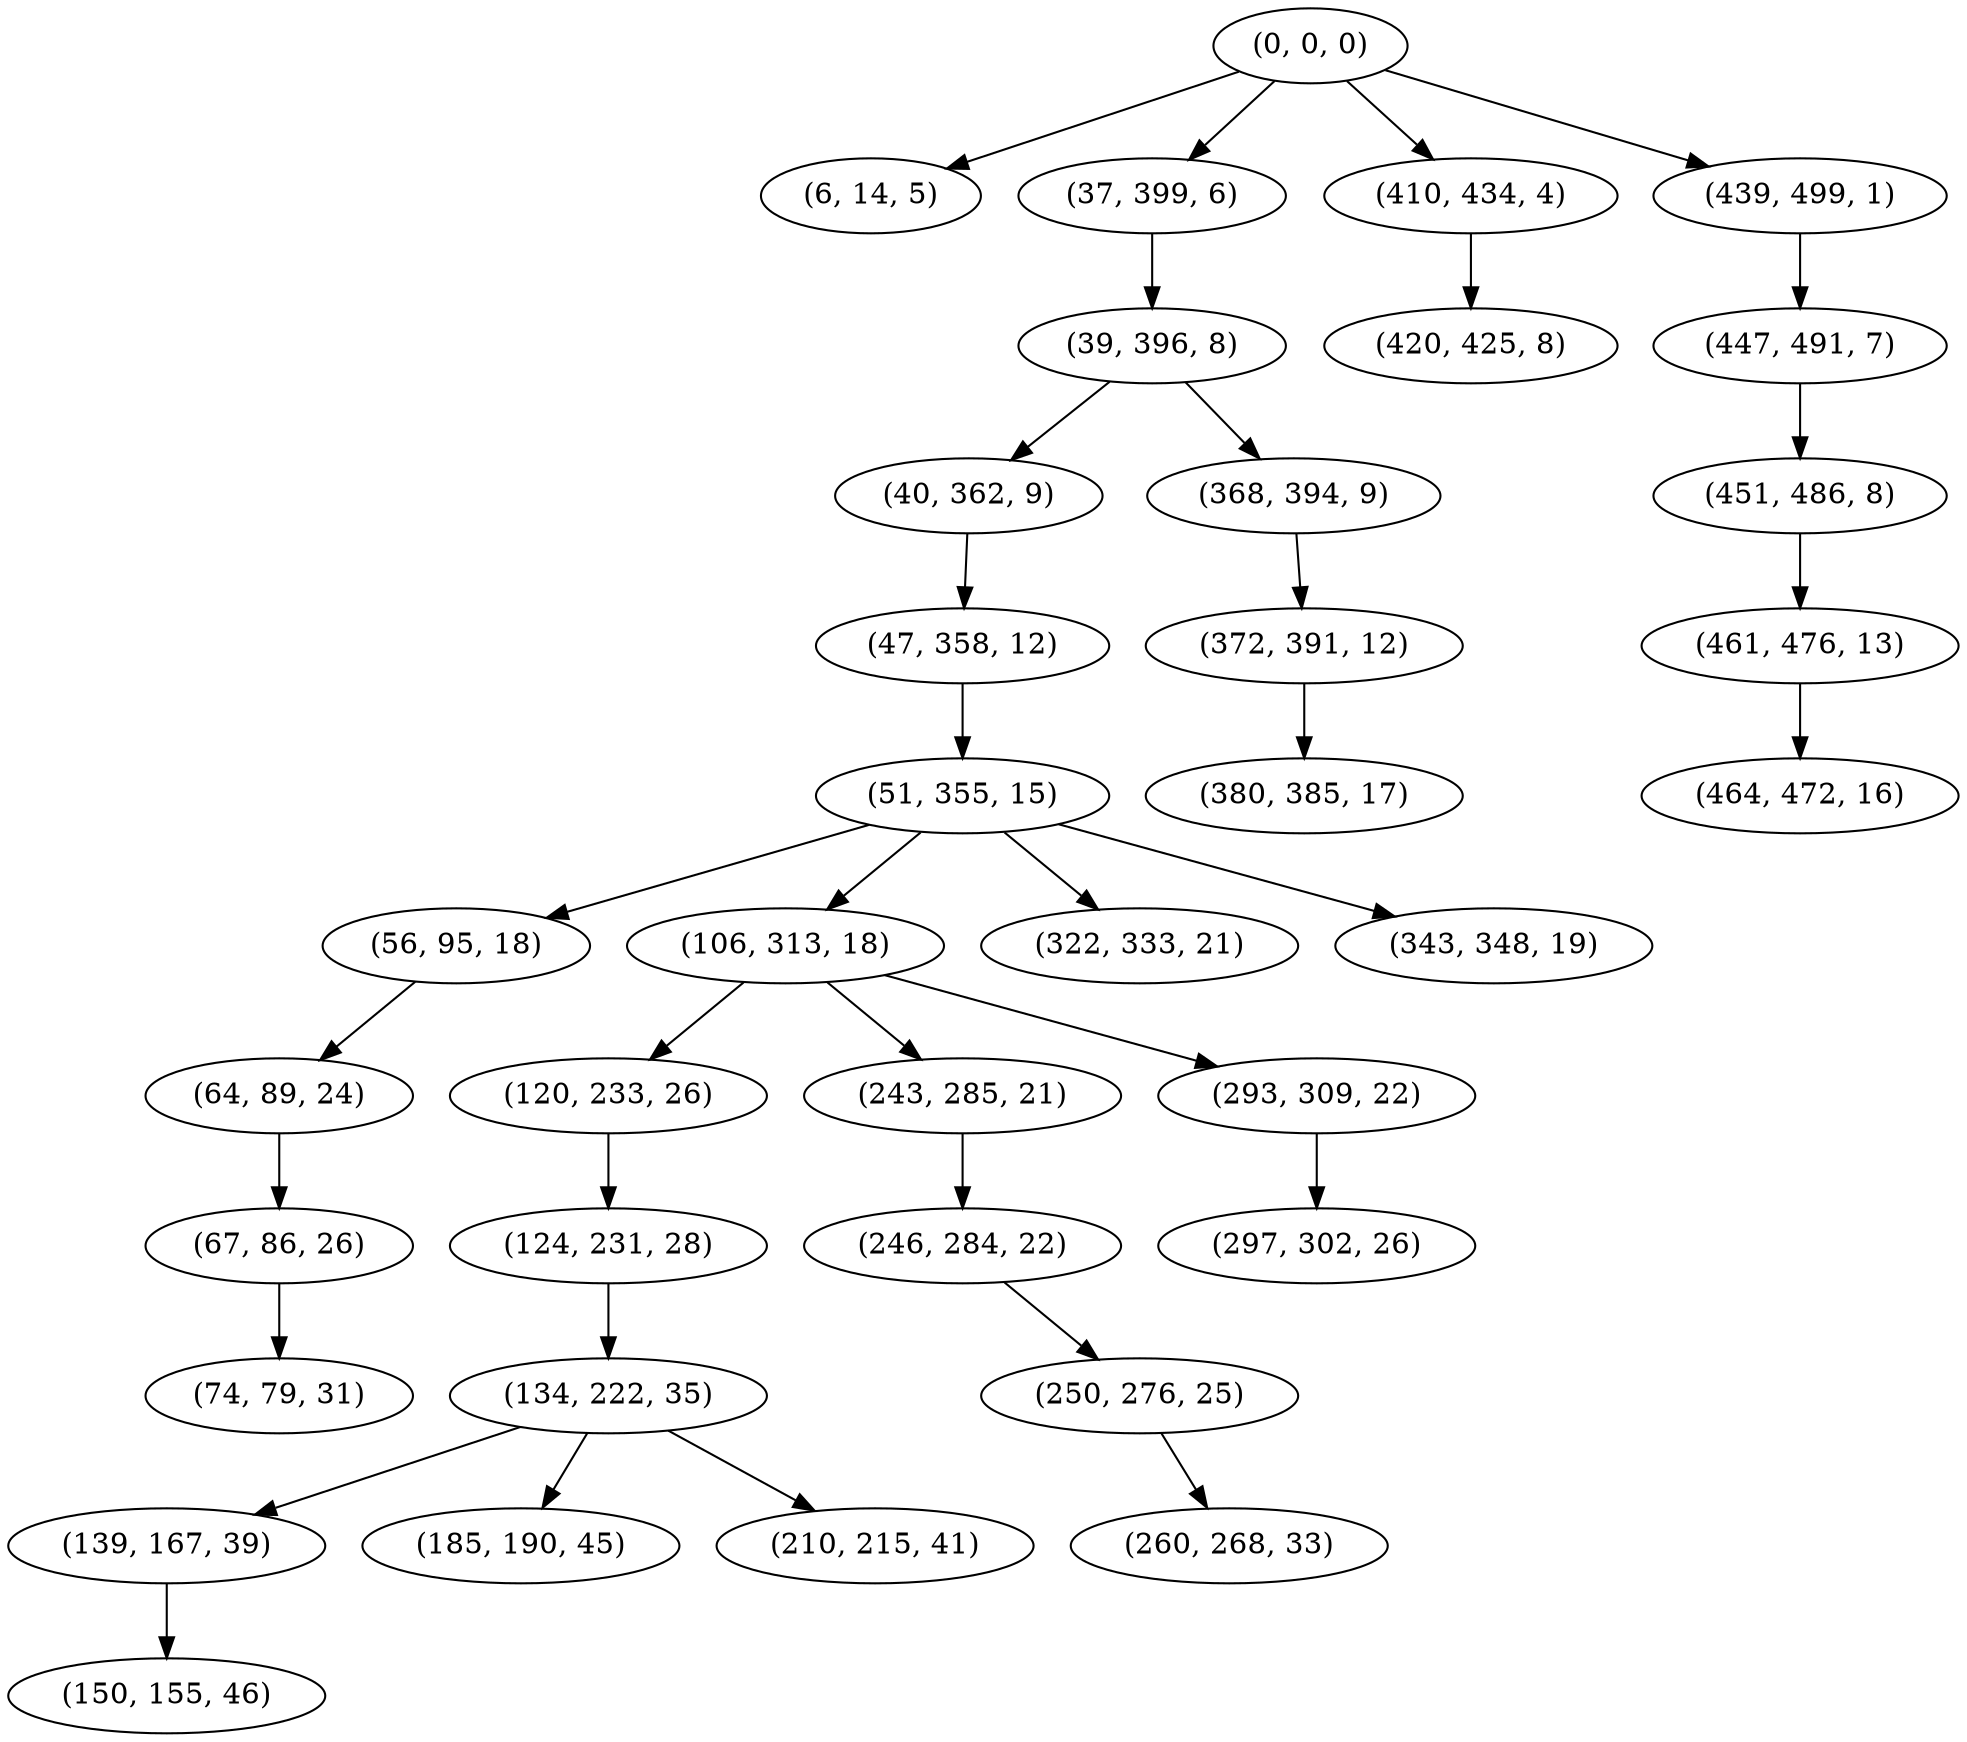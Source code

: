 digraph tree {
    "(0, 0, 0)";
    "(6, 14, 5)";
    "(37, 399, 6)";
    "(39, 396, 8)";
    "(40, 362, 9)";
    "(47, 358, 12)";
    "(51, 355, 15)";
    "(56, 95, 18)";
    "(64, 89, 24)";
    "(67, 86, 26)";
    "(74, 79, 31)";
    "(106, 313, 18)";
    "(120, 233, 26)";
    "(124, 231, 28)";
    "(134, 222, 35)";
    "(139, 167, 39)";
    "(150, 155, 46)";
    "(185, 190, 45)";
    "(210, 215, 41)";
    "(243, 285, 21)";
    "(246, 284, 22)";
    "(250, 276, 25)";
    "(260, 268, 33)";
    "(293, 309, 22)";
    "(297, 302, 26)";
    "(322, 333, 21)";
    "(343, 348, 19)";
    "(368, 394, 9)";
    "(372, 391, 12)";
    "(380, 385, 17)";
    "(410, 434, 4)";
    "(420, 425, 8)";
    "(439, 499, 1)";
    "(447, 491, 7)";
    "(451, 486, 8)";
    "(461, 476, 13)";
    "(464, 472, 16)";
    "(0, 0, 0)" -> "(6, 14, 5)";
    "(0, 0, 0)" -> "(37, 399, 6)";
    "(0, 0, 0)" -> "(410, 434, 4)";
    "(0, 0, 0)" -> "(439, 499, 1)";
    "(37, 399, 6)" -> "(39, 396, 8)";
    "(39, 396, 8)" -> "(40, 362, 9)";
    "(39, 396, 8)" -> "(368, 394, 9)";
    "(40, 362, 9)" -> "(47, 358, 12)";
    "(47, 358, 12)" -> "(51, 355, 15)";
    "(51, 355, 15)" -> "(56, 95, 18)";
    "(51, 355, 15)" -> "(106, 313, 18)";
    "(51, 355, 15)" -> "(322, 333, 21)";
    "(51, 355, 15)" -> "(343, 348, 19)";
    "(56, 95, 18)" -> "(64, 89, 24)";
    "(64, 89, 24)" -> "(67, 86, 26)";
    "(67, 86, 26)" -> "(74, 79, 31)";
    "(106, 313, 18)" -> "(120, 233, 26)";
    "(106, 313, 18)" -> "(243, 285, 21)";
    "(106, 313, 18)" -> "(293, 309, 22)";
    "(120, 233, 26)" -> "(124, 231, 28)";
    "(124, 231, 28)" -> "(134, 222, 35)";
    "(134, 222, 35)" -> "(139, 167, 39)";
    "(134, 222, 35)" -> "(185, 190, 45)";
    "(134, 222, 35)" -> "(210, 215, 41)";
    "(139, 167, 39)" -> "(150, 155, 46)";
    "(243, 285, 21)" -> "(246, 284, 22)";
    "(246, 284, 22)" -> "(250, 276, 25)";
    "(250, 276, 25)" -> "(260, 268, 33)";
    "(293, 309, 22)" -> "(297, 302, 26)";
    "(368, 394, 9)" -> "(372, 391, 12)";
    "(372, 391, 12)" -> "(380, 385, 17)";
    "(410, 434, 4)" -> "(420, 425, 8)";
    "(439, 499, 1)" -> "(447, 491, 7)";
    "(447, 491, 7)" -> "(451, 486, 8)";
    "(451, 486, 8)" -> "(461, 476, 13)";
    "(461, 476, 13)" -> "(464, 472, 16)";
}
